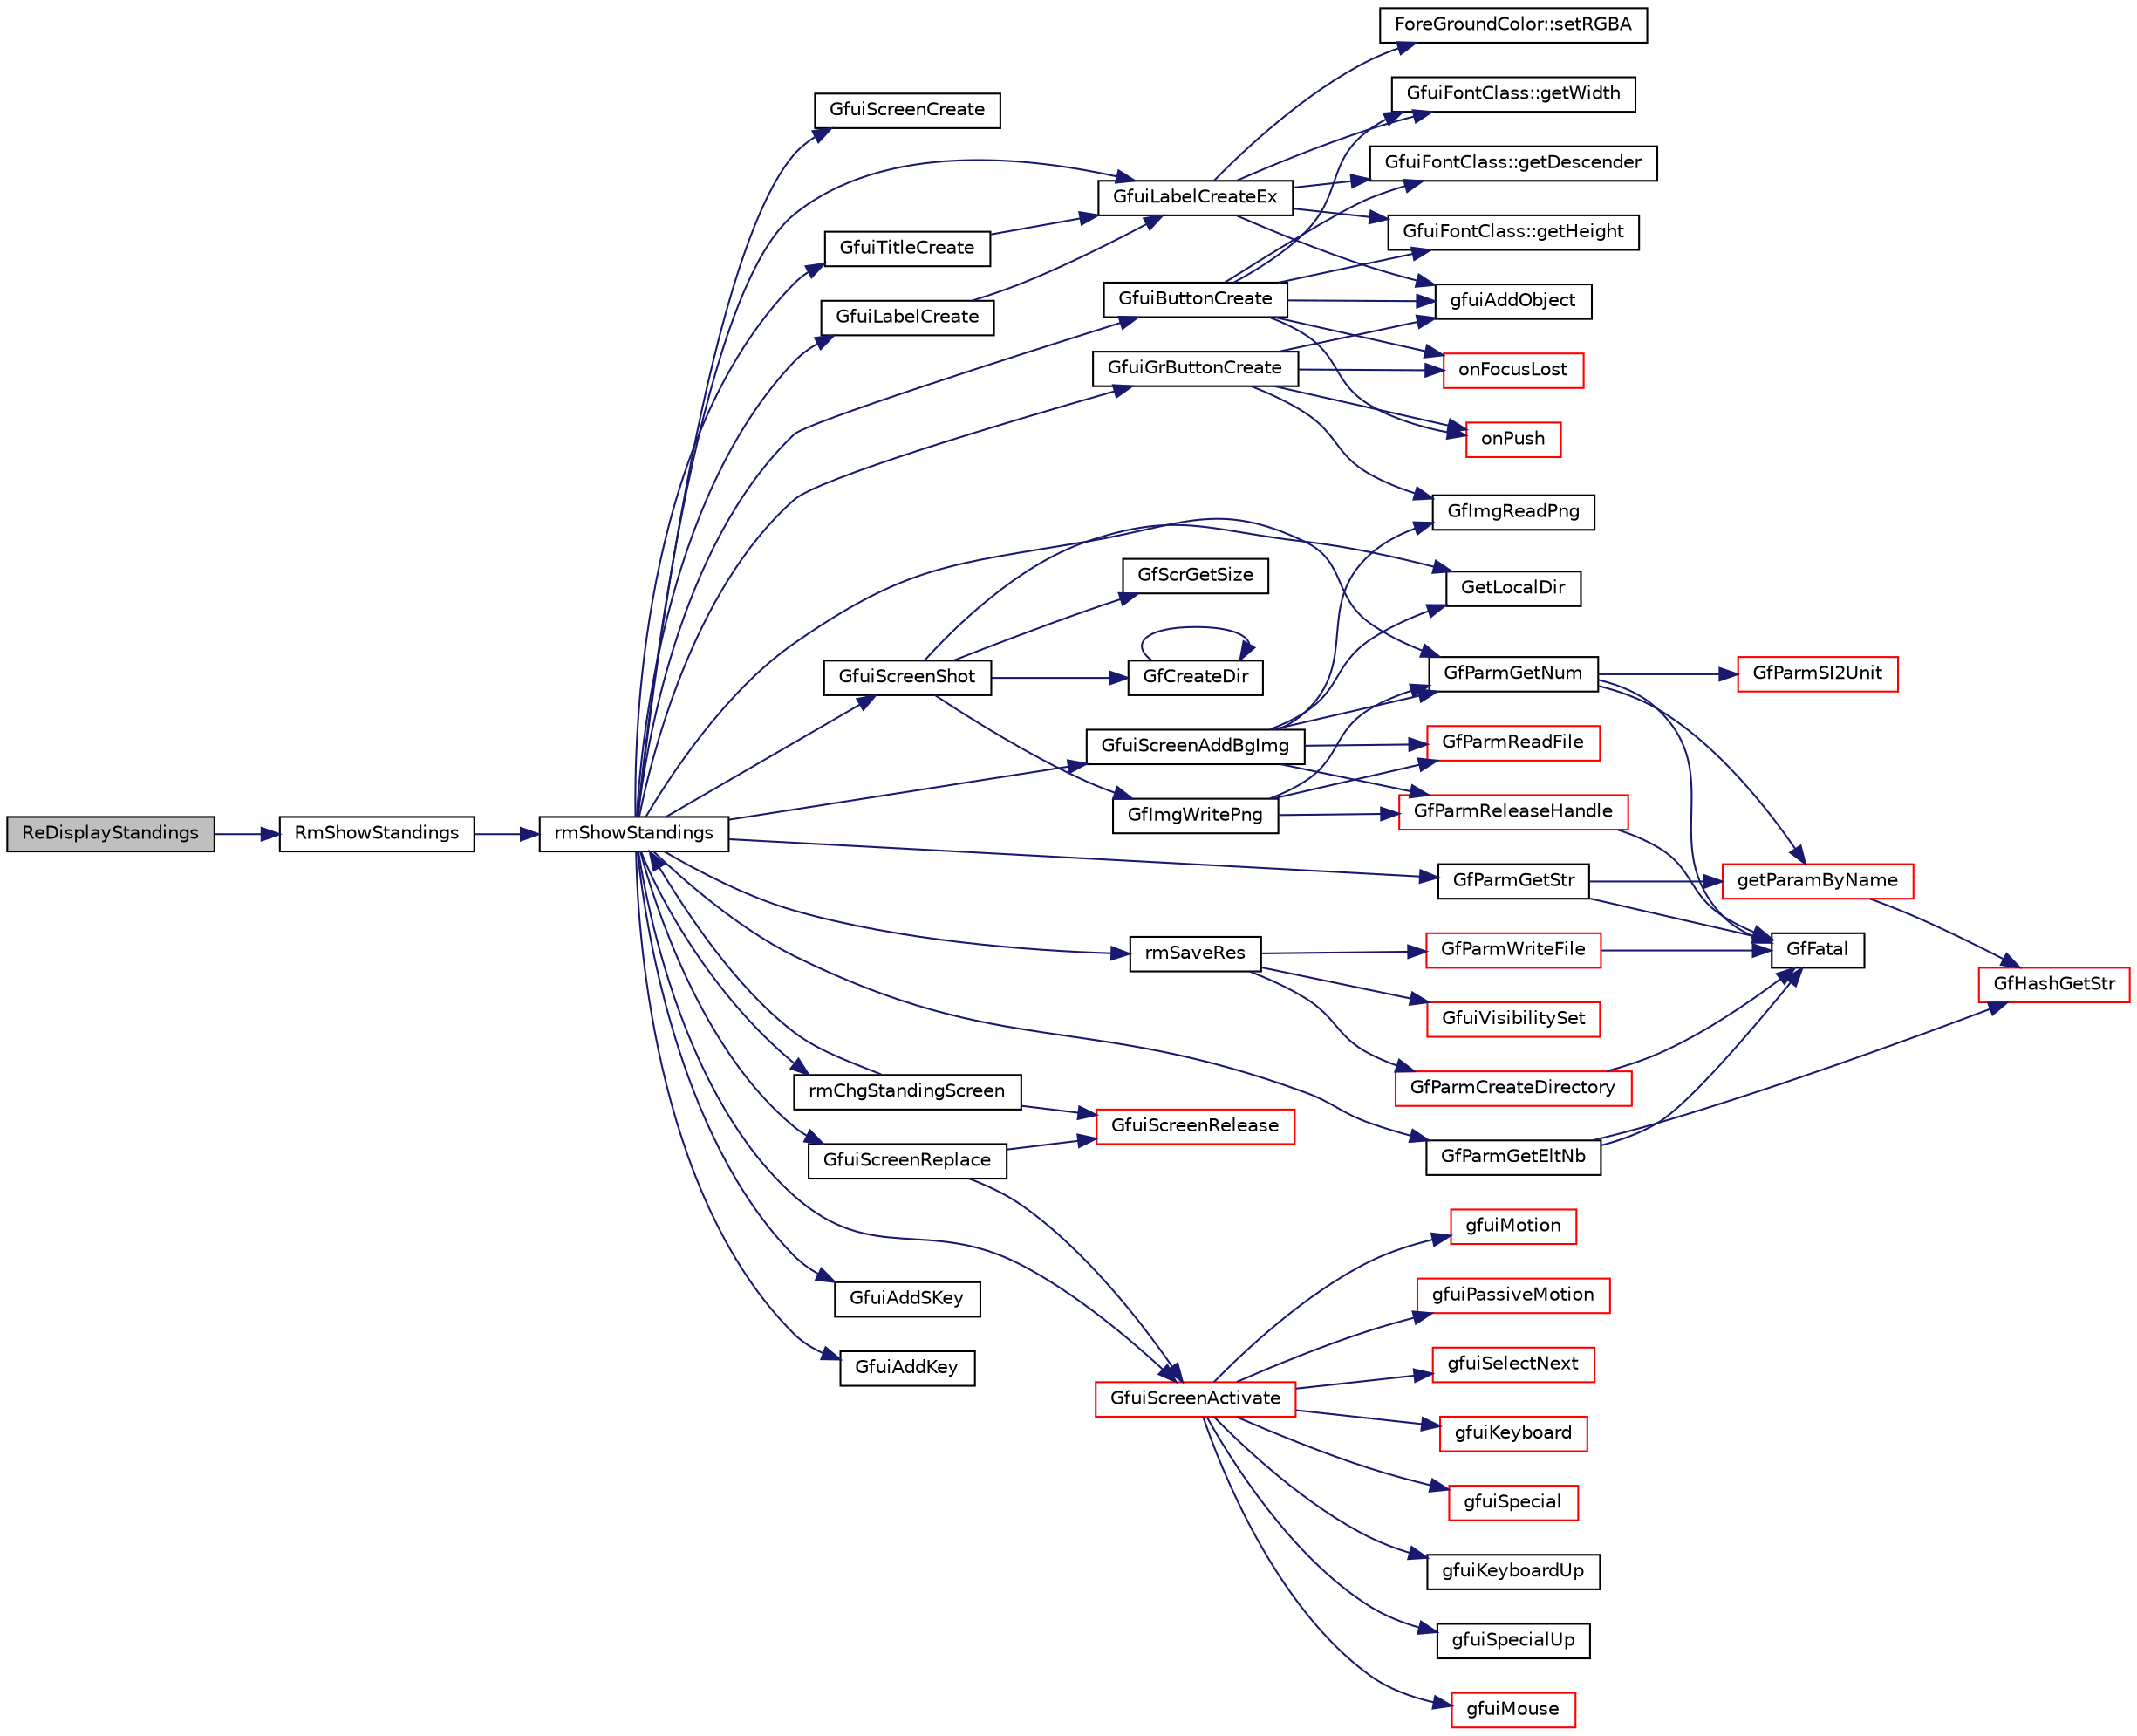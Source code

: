 digraph "ReDisplayStandings"
{
  edge [fontname="Helvetica",fontsize="10",labelfontname="Helvetica",labelfontsize="10"];
  node [fontname="Helvetica",fontsize="10",shape=record];
  rankdir="LR";
  Node1 [label="ReDisplayStandings",height=0.2,width=0.4,color="black", fillcolor="grey75", style="filled", fontcolor="black"];
  Node1 -> Node2 [color="midnightblue",fontsize="10",style="solid",fontname="Helvetica"];
  Node2 [label="RmShowStandings",height=0.2,width=0.4,color="black", fillcolor="white", style="filled",URL="$group__racemantools.html#ga7508f8f014121861f1d98b7f90147a03",tooltip="Display standings. "];
  Node2 -> Node3 [color="midnightblue",fontsize="10",style="solid",fontname="Helvetica"];
  Node3 [label="rmShowStandings",height=0.2,width=0.4,color="black", fillcolor="white", style="filled",URL="$results_8cpp.html#a9f0763a31371e3cddcb79f17f46fec05"];
  Node3 -> Node4 [color="midnightblue",fontsize="10",style="solid",fontname="Helvetica"];
  Node4 [label="GfuiScreenCreate",height=0.2,width=0.4,color="black", fillcolor="white", style="filled",URL="$group__gui.html#ga65a0c4e01e1517c7c6b0bd5adfcbb28b",tooltip="Create a new screen. "];
  Node3 -> Node5 [color="midnightblue",fontsize="10",style="solid",fontname="Helvetica"];
  Node5 [label="GfuiTitleCreate",height=0.2,width=0.4,color="black", fillcolor="white", style="filled",URL="$group__gui.html#ga2175b7439c4af8f85305dd64b5ebc7a9",tooltip="Add a Title to the screen. "];
  Node5 -> Node6 [color="midnightblue",fontsize="10",style="solid",fontname="Helvetica"];
  Node6 [label="GfuiLabelCreateEx",height=0.2,width=0.4,color="black", fillcolor="white", style="filled",URL="$group__gui.html#gab2495517bb164c00201dedd420cb60ac",tooltip="Create a new label (extended version). "];
  Node6 -> Node7 [color="midnightblue",fontsize="10",style="solid",fontname="Helvetica"];
  Node7 [label="ForeGroundColor::setRGBA",height=0.2,width=0.4,color="black", fillcolor="white", style="filled",URL="$class_fore_ground_color.html#ad998072a2e3c1e468f1cf03888ef369d"];
  Node6 -> Node8 [color="midnightblue",fontsize="10",style="solid",fontname="Helvetica"];
  Node8 [label="GfuiFontClass::getWidth",height=0.2,width=0.4,color="black", fillcolor="white", style="filled",URL="$class_gfui_font_class.html#a96fb79e144b166ac018613a77795b7d0"];
  Node6 -> Node9 [color="midnightblue",fontsize="10",style="solid",fontname="Helvetica"];
  Node9 [label="GfuiFontClass::getDescender",height=0.2,width=0.4,color="black", fillcolor="white", style="filled",URL="$class_gfui_font_class.html#a9285866cfaa26f2db416dec244ede542"];
  Node6 -> Node10 [color="midnightblue",fontsize="10",style="solid",fontname="Helvetica"];
  Node10 [label="GfuiFontClass::getHeight",height=0.2,width=0.4,color="black", fillcolor="white", style="filled",URL="$class_gfui_font_class.html#af7a8622b16d9d8321fa6bcf5a23352a9"];
  Node6 -> Node11 [color="midnightblue",fontsize="10",style="solid",fontname="Helvetica"];
  Node11 [label="gfuiAddObject",height=0.2,width=0.4,color="black", fillcolor="white", style="filled",URL="$gui_8h.html#a94c49170d91c9d6978d7f4405d9ea064"];
  Node3 -> Node12 [color="midnightblue",fontsize="10",style="solid",fontname="Helvetica"];
  Node12 [label="GfuiScreenAddBgImg",height=0.2,width=0.4,color="black", fillcolor="white", style="filled",URL="$group__gui.html#ga2d1e0f1edf2ed7b53be750c721de1f0a",tooltip="Add an image background to a screen. "];
  Node12 -> Node13 [color="midnightblue",fontsize="10",style="solid",fontname="Helvetica"];
  Node13 [label="GetLocalDir",height=0.2,width=0.4,color="black", fillcolor="white", style="filled",URL="$tgf_8cpp.html#ae34eae3991aacabaf9c64025449d8c87"];
  Node12 -> Node14 [color="midnightblue",fontsize="10",style="solid",fontname="Helvetica"];
  Node14 [label="GfParmReadFile",height=0.2,width=0.4,color="red", fillcolor="white", style="filled",URL="$group__paramsfile.html#ga86fccfc1b5f8abf4ef6546896abd1e4f",tooltip="Read parameter set from file and return handle to parameter set. "];
  Node12 -> Node15 [color="midnightblue",fontsize="10",style="solid",fontname="Helvetica"];
  Node15 [label="GfParmGetNum",height=0.2,width=0.4,color="black", fillcolor="white", style="filled",URL="$group__paramsdata.html#ga57d6d6694c94482128c7b7bd6bf0a2e8",tooltip="Get a numerical parameter from the parameter set handle. "];
  Node15 -> Node16 [color="midnightblue",fontsize="10",style="solid",fontname="Helvetica"];
  Node16 [label="GfFatal",height=0.2,width=0.4,color="black", fillcolor="white", style="filled",URL="$tgf_8h.html#a927c58e55400ef72e0e54548b26f973d"];
  Node15 -> Node17 [color="midnightblue",fontsize="10",style="solid",fontname="Helvetica"];
  Node17 [label="getParamByName",height=0.2,width=0.4,color="red", fillcolor="white", style="filled",URL="$group__paramshelper.html#gad76ca407ee6b618e69f80c80aa319d63",tooltip="Helper function to get (or create) a parameter by name. "];
  Node17 -> Node18 [color="midnightblue",fontsize="10",style="solid",fontname="Helvetica"];
  Node18 [label="GfHashGetStr",height=0.2,width=0.4,color="red", fillcolor="white", style="filled",URL="$group__hash.html#ga4e47f57400b95ab9b6fe918c123fdb26",tooltip="Get the user data associated with a string key. "];
  Node15 -> Node19 [color="midnightblue",fontsize="10",style="solid",fontname="Helvetica"];
  Node19 [label="GfParmSI2Unit",height=0.2,width=0.4,color="red", fillcolor="white", style="filled",URL="$group__paramsdata.html#gab24de0cda7e3f9a5ea42be6dd7592a38",tooltip="Convert a value from SI to given unit. "];
  Node12 -> Node20 [color="midnightblue",fontsize="10",style="solid",fontname="Helvetica"];
  Node20 [label="GfImgReadPng",height=0.2,width=0.4,color="black", fillcolor="white", style="filled",URL="$group__img.html#gae1213f2d0c4f49bfdf3b064c342216bd",tooltip="Load an image from disk to a buffer in RGBA mode. "];
  Node12 -> Node21 [color="midnightblue",fontsize="10",style="solid",fontname="Helvetica"];
  Node21 [label="GfParmReleaseHandle",height=0.2,width=0.4,color="red", fillcolor="white", style="filled",URL="$group__paramsfile.html#ga1a1597d2697db41bcb9fdb64a6569761",tooltip="Release given parameter set handle parmHandle. "];
  Node21 -> Node16 [color="midnightblue",fontsize="10",style="solid",fontname="Helvetica"];
  Node3 -> Node6 [color="midnightblue",fontsize="10",style="solid",fontname="Helvetica"];
  Node3 -> Node22 [color="midnightblue",fontsize="10",style="solid",fontname="Helvetica"];
  Node22 [label="GfParmGetEltNb",height=0.2,width=0.4,color="black", fillcolor="white", style="filled",URL="$group__paramslist.html#ga8e57c951dca972b605a7978baa11c41b",tooltip="Count the number of subsections in a section in the parameter set handle. "];
  Node22 -> Node16 [color="midnightblue",fontsize="10",style="solid",fontname="Helvetica"];
  Node22 -> Node18 [color="midnightblue",fontsize="10",style="solid",fontname="Helvetica"];
  Node3 -> Node23 [color="midnightblue",fontsize="10",style="solid",fontname="Helvetica"];
  Node23 [label="GfuiLabelCreate",height=0.2,width=0.4,color="black", fillcolor="white", style="filled",URL="$group__gui.html#gab4145615769d37f74eb733b58f5345ee",tooltip="Add a label to a screen. "];
  Node23 -> Node6 [color="midnightblue",fontsize="10",style="solid",fontname="Helvetica"];
  Node3 -> Node24 [color="midnightblue",fontsize="10",style="solid",fontname="Helvetica"];
  Node24 [label="GfParmGetStr",height=0.2,width=0.4,color="black", fillcolor="white", style="filled",URL="$group__paramsdata.html#gaa37bfd1fabd03d24fd50812c2330fa12",tooltip="Get a string parameter from the parameter set handle. "];
  Node24 -> Node16 [color="midnightblue",fontsize="10",style="solid",fontname="Helvetica"];
  Node24 -> Node17 [color="midnightblue",fontsize="10",style="solid",fontname="Helvetica"];
  Node3 -> Node15 [color="midnightblue",fontsize="10",style="solid",fontname="Helvetica"];
  Node3 -> Node25 [color="midnightblue",fontsize="10",style="solid",fontname="Helvetica"];
  Node25 [label="GfuiGrButtonCreate",height=0.2,width=0.4,color="black", fillcolor="white", style="filled",URL="$group__gui.html#ga2ad6f0b103a45869580a5741a24373bc",tooltip="Add a graphical button to a screen. "];
  Node25 -> Node26 [color="midnightblue",fontsize="10",style="solid",fontname="Helvetica"];
  Node26 [label="onPush",height=0.2,width=0.4,color="red", fillcolor="white", style="filled",URL="$controlconfig_8cpp.html#a7f74cf9ff0daa4eb8a4b17bb40755683"];
  Node25 -> Node27 [color="midnightblue",fontsize="10",style="solid",fontname="Helvetica"];
  Node27 [label="onFocusLost",height=0.2,width=0.4,color="red", fillcolor="white", style="filled",URL="$controlconfig_8cpp.html#a59cfe754e770f29c0f4e9c4d52201f83"];
  Node25 -> Node20 [color="midnightblue",fontsize="10",style="solid",fontname="Helvetica"];
  Node25 -> Node11 [color="midnightblue",fontsize="10",style="solid",fontname="Helvetica"];
  Node3 -> Node28 [color="midnightblue",fontsize="10",style="solid",fontname="Helvetica"];
  Node28 [label="rmChgStandingScreen",height=0.2,width=0.4,color="black", fillcolor="white", style="filled",URL="$results_8cpp.html#a3b39608268df3ada0f69d741d10c12f4"];
  Node28 -> Node3 [color="midnightblue",fontsize="10",style="solid",fontname="Helvetica"];
  Node28 -> Node29 [color="midnightblue",fontsize="10",style="solid",fontname="Helvetica"];
  Node29 [label="GfuiScreenRelease",height=0.2,width=0.4,color="red", fillcolor="white", style="filled",URL="$group__gui.html#ga188b33e2755fc6c39199f60dd60cc6d5",tooltip="Release the given screen. "];
  Node3 -> Node30 [color="midnightblue",fontsize="10",style="solid",fontname="Helvetica"];
  Node30 [label="GfuiAddSKey",height=0.2,width=0.4,color="black", fillcolor="white", style="filled",URL="$group__gui.html#gace224651e94284d3073aa21bc2309e21",tooltip="Add a Special Keyboard shortcut to the screen. "];
  Node3 -> Node31 [color="midnightblue",fontsize="10",style="solid",fontname="Helvetica"];
  Node31 [label="GfuiButtonCreate",height=0.2,width=0.4,color="black", fillcolor="white", style="filled",URL="$group__gui.html#ga48acf689c531b99051db5328023539fd",tooltip="Add a button to a screen. "];
  Node31 -> Node26 [color="midnightblue",fontsize="10",style="solid",fontname="Helvetica"];
  Node31 -> Node27 [color="midnightblue",fontsize="10",style="solid",fontname="Helvetica"];
  Node31 -> Node8 [color="midnightblue",fontsize="10",style="solid",fontname="Helvetica"];
  Node31 -> Node9 [color="midnightblue",fontsize="10",style="solid",fontname="Helvetica"];
  Node31 -> Node10 [color="midnightblue",fontsize="10",style="solid",fontname="Helvetica"];
  Node31 -> Node11 [color="midnightblue",fontsize="10",style="solid",fontname="Helvetica"];
  Node3 -> Node32 [color="midnightblue",fontsize="10",style="solid",fontname="Helvetica"];
  Node32 [label="GfuiScreenReplace",height=0.2,width=0.4,color="black", fillcolor="white", style="filled",URL="$group__gui.html#ga8851af42123795de70044c553af45d46",tooltip="Activate a screen and make it current plus release the current screen. "];
  Node32 -> Node29 [color="midnightblue",fontsize="10",style="solid",fontname="Helvetica"];
  Node32 -> Node33 [color="midnightblue",fontsize="10",style="solid",fontname="Helvetica"];
  Node33 [label="GfuiScreenActivate",height=0.2,width=0.4,color="red", fillcolor="white", style="filled",URL="$group__gui.html#gadbbca757848adfdf2719c4678e30a0a2",tooltip="Activate a screen and make it current. "];
  Node33 -> Node34 [color="midnightblue",fontsize="10",style="solid",fontname="Helvetica"];
  Node34 [label="gfuiKeyboard",height=0.2,width=0.4,color="red", fillcolor="white", style="filled",URL="$gui_8cpp.html#a3619be0bdc95141c110ee218eb7e62e4"];
  Node33 -> Node35 [color="midnightblue",fontsize="10",style="solid",fontname="Helvetica"];
  Node35 [label="gfuiSpecial",height=0.2,width=0.4,color="red", fillcolor="white", style="filled",URL="$gui_8cpp.html#a2c8de10f1d60582218355213db409b9a"];
  Node33 -> Node36 [color="midnightblue",fontsize="10",style="solid",fontname="Helvetica"];
  Node36 [label="gfuiKeyboardUp",height=0.2,width=0.4,color="black", fillcolor="white", style="filled",URL="$gui_8cpp.html#a3e2bd83ae849b7ca7f8e40ec65e6581e"];
  Node33 -> Node37 [color="midnightblue",fontsize="10",style="solid",fontname="Helvetica"];
  Node37 [label="gfuiSpecialUp",height=0.2,width=0.4,color="black", fillcolor="white", style="filled",URL="$gui_8cpp.html#acb5f70914d40bfcb79bed5a5a4446e85"];
  Node33 -> Node38 [color="midnightblue",fontsize="10",style="solid",fontname="Helvetica"];
  Node38 [label="gfuiMouse",height=0.2,width=0.4,color="red", fillcolor="white", style="filled",URL="$gui_8cpp.html#ade1f47865ce9b44d82919d7ff112eed7"];
  Node33 -> Node39 [color="midnightblue",fontsize="10",style="solid",fontname="Helvetica"];
  Node39 [label="gfuiMotion",height=0.2,width=0.4,color="red", fillcolor="white", style="filled",URL="$gui_8cpp.html#aa59dac80c8fd096eab17e7311a111b27"];
  Node33 -> Node40 [color="midnightblue",fontsize="10",style="solid",fontname="Helvetica"];
  Node40 [label="gfuiPassiveMotion",height=0.2,width=0.4,color="red", fillcolor="white", style="filled",URL="$gui_8cpp.html#a522b86e9eae7540ee8340f5f3aca9e00"];
  Node33 -> Node41 [color="midnightblue",fontsize="10",style="solid",fontname="Helvetica"];
  Node41 [label="gfuiSelectNext",height=0.2,width=0.4,color="red", fillcolor="white", style="filled",URL="$gui_8h.html#a7a6da8d971b522d762eecf0081c42ba0"];
  Node3 -> Node42 [color="midnightblue",fontsize="10",style="solid",fontname="Helvetica"];
  Node42 [label="rmSaveRes",height=0.2,width=0.4,color="black", fillcolor="white", style="filled",URL="$results_8cpp.html#a572c892951aa3a3979b39534bed0a876"];
  Node42 -> Node43 [color="midnightblue",fontsize="10",style="solid",fontname="Helvetica"];
  Node43 [label="GfParmCreateDirectory",height=0.2,width=0.4,color="red", fillcolor="white", style="filled",URL="$group__paramsfile.html#ga1e8c71b44b2e305a09768deb40515359",tooltip="Create directory for parameter set handle if it does not yet exist. "];
  Node43 -> Node16 [color="midnightblue",fontsize="10",style="solid",fontname="Helvetica"];
  Node42 -> Node44 [color="midnightblue",fontsize="10",style="solid",fontname="Helvetica"];
  Node44 [label="GfParmWriteFile",height=0.2,width=0.4,color="red", fillcolor="white", style="filled",URL="$group__paramsfile.html#ga74959dceaa06d202a6695e13a364b19a",tooltip="Write parameter set into file. "];
  Node44 -> Node16 [color="midnightblue",fontsize="10",style="solid",fontname="Helvetica"];
  Node42 -> Node45 [color="midnightblue",fontsize="10",style="solid",fontname="Helvetica"];
  Node45 [label="GfuiVisibilitySet",height=0.2,width=0.4,color="red", fillcolor="white", style="filled",URL="$group__gui.html#ga54cdf60d97666c43dd2a16e4647a8309",tooltip="Set/unset the visibility attribute of an object. "];
  Node3 -> Node46 [color="midnightblue",fontsize="10",style="solid",fontname="Helvetica"];
  Node46 [label="GfuiAddKey",height=0.2,width=0.4,color="black", fillcolor="white", style="filled",URL="$group__gui.html#gac5aea8aedfe0396ed1aea0364b55a48b",tooltip="Add a Keyboard callback to a screen. "];
  Node3 -> Node47 [color="midnightblue",fontsize="10",style="solid",fontname="Helvetica"];
  Node47 [label="GfuiScreenShot",height=0.2,width=0.4,color="black", fillcolor="white", style="filled",URL="$group__screen.html#ga010727b5c1ba5544ae33ee873b6ddd58",tooltip="Save a screen shot in png format. "];
  Node47 -> Node13 [color="midnightblue",fontsize="10",style="solid",fontname="Helvetica"];
  Node47 -> Node48 [color="midnightblue",fontsize="10",style="solid",fontname="Helvetica"];
  Node48 [label="GfCreateDir",height=0.2,width=0.4,color="black", fillcolor="white", style="filled",URL="$tgf_8cpp.html#a4ace7663701434fc0b5e11711c3a6478",tooltip="Create directory for given path recursively, so all missing parent directories are created as well..."];
  Node48 -> Node48 [color="midnightblue",fontsize="10",style="solid",fontname="Helvetica"];
  Node47 -> Node49 [color="midnightblue",fontsize="10",style="solid",fontname="Helvetica"];
  Node49 [label="GfScrGetSize",height=0.2,width=0.4,color="black", fillcolor="white", style="filled",URL="$group__screen.html#gadcb66ba3f12ba1cb4c98367898c7f432",tooltip="Get the screen and viewport sizes. "];
  Node47 -> Node50 [color="midnightblue",fontsize="10",style="solid",fontname="Helvetica"];
  Node50 [label="GfImgWritePng",height=0.2,width=0.4,color="black", fillcolor="white", style="filled",URL="$group__img.html#gacf644f0b79484199d0c32f63e8e3ed67",tooltip="Write a buffer to a png image on disk. "];
  Node50 -> Node14 [color="midnightblue",fontsize="10",style="solid",fontname="Helvetica"];
  Node50 -> Node15 [color="midnightblue",fontsize="10",style="solid",fontname="Helvetica"];
  Node50 -> Node21 [color="midnightblue",fontsize="10",style="solid",fontname="Helvetica"];
  Node3 -> Node33 [color="midnightblue",fontsize="10",style="solid",fontname="Helvetica"];
}
